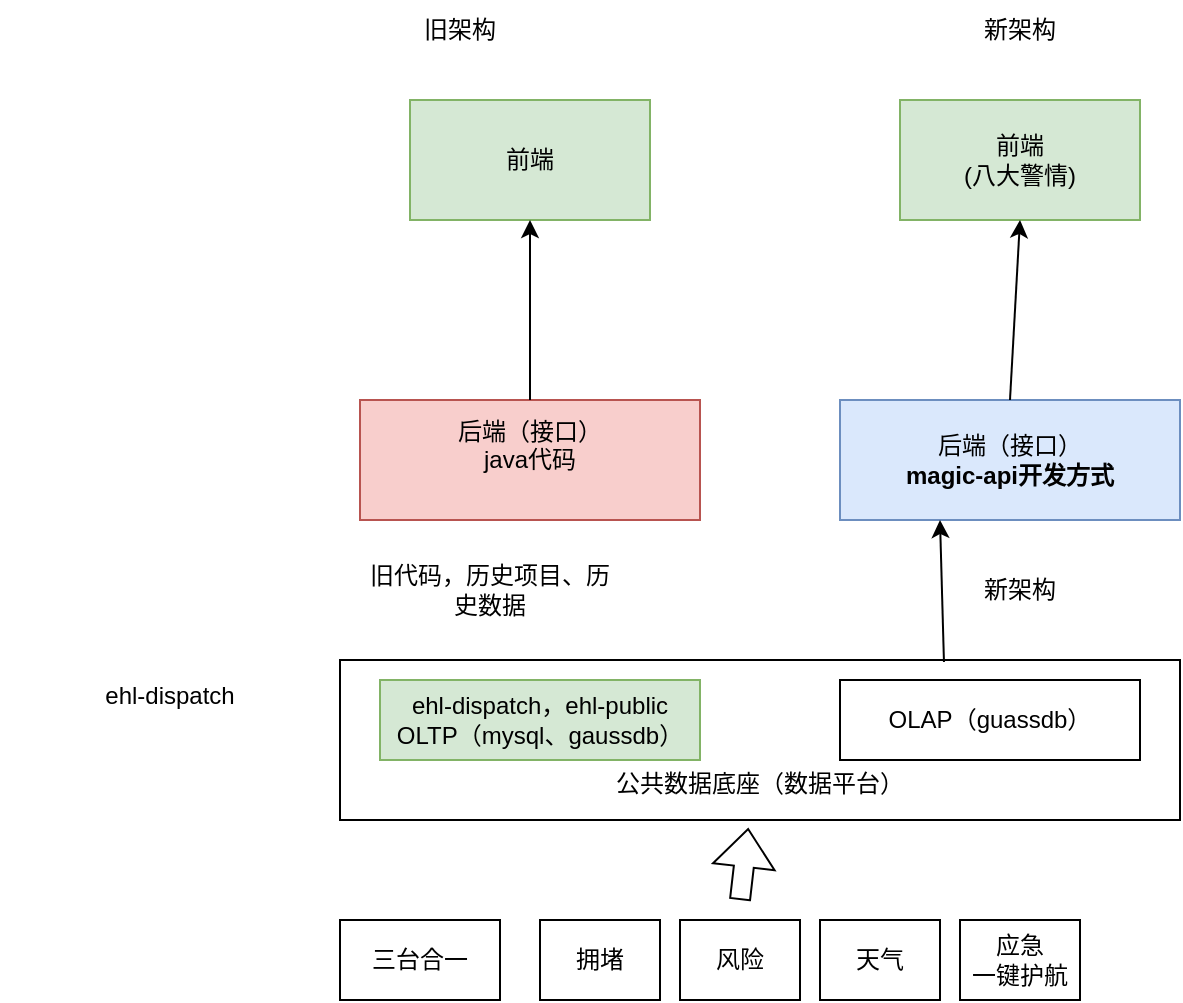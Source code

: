<mxfile version="24.9.1">
  <diagram name="第 1 页" id="hg-TzmgChGsANT2Xk0RB">
    <mxGraphModel dx="2261" dy="738" grid="1" gridSize="10" guides="1" tooltips="1" connect="1" arrows="1" fold="1" page="1" pageScale="1" pageWidth="827" pageHeight="1169" math="0" shadow="0">
      <root>
        <mxCell id="0" />
        <mxCell id="1" parent="0" />
        <mxCell id="-epErrq3ok9BsMhutDL9-1" value="后端（接口）&lt;div&gt;java代码&lt;br&gt;&lt;div&gt;&lt;br&gt;&lt;/div&gt;&lt;/div&gt;" style="rounded=0;whiteSpace=wrap;html=1;fillColor=#f8cecc;strokeColor=#b85450;" vertex="1" parent="1">
          <mxGeometry x="110" y="270" width="170" height="60" as="geometry" />
        </mxCell>
        <mxCell id="-epErrq3ok9BsMhutDL9-2" value="前端" style="rounded=0;whiteSpace=wrap;html=1;fillColor=#d5e8d4;strokeColor=#82b366;" vertex="1" parent="1">
          <mxGeometry x="135" y="120" width="120" height="60" as="geometry" />
        </mxCell>
        <mxCell id="-epErrq3ok9BsMhutDL9-3" value="" style="endArrow=classic;html=1;rounded=0;exitX=0.5;exitY=0;exitDx=0;exitDy=0;entryX=0.5;entryY=1;entryDx=0;entryDy=0;" edge="1" parent="1" source="-epErrq3ok9BsMhutDL9-1" target="-epErrq3ok9BsMhutDL9-2">
          <mxGeometry width="50" height="50" relative="1" as="geometry">
            <mxPoint x="130" y="230" as="sourcePoint" />
            <mxPoint x="180" y="180" as="targetPoint" />
          </mxGeometry>
        </mxCell>
        <mxCell id="-epErrq3ok9BsMhutDL9-4" value="旧架构" style="text;html=1;align=center;verticalAlign=middle;whiteSpace=wrap;rounded=0;" vertex="1" parent="1">
          <mxGeometry x="130" y="70" width="60" height="30" as="geometry" />
        </mxCell>
        <mxCell id="-epErrq3ok9BsMhutDL9-5" value="后端（接口）&lt;div&gt;&lt;b&gt;magic-api开发方式&lt;/b&gt;&lt;/div&gt;" style="rounded=0;whiteSpace=wrap;html=1;fillColor=#dae8fc;strokeColor=#6c8ebf;" vertex="1" parent="1">
          <mxGeometry x="350" y="270" width="170" height="60" as="geometry" />
        </mxCell>
        <mxCell id="-epErrq3ok9BsMhutDL9-6" value="前端&lt;div&gt;(八大警情)&lt;/div&gt;" style="rounded=0;whiteSpace=wrap;html=1;fillColor=#d5e8d4;strokeColor=#82b366;" vertex="1" parent="1">
          <mxGeometry x="380" y="120" width="120" height="60" as="geometry" />
        </mxCell>
        <mxCell id="-epErrq3ok9BsMhutDL9-7" value="" style="endArrow=classic;html=1;rounded=0;exitX=0.5;exitY=0;exitDx=0;exitDy=0;entryX=0.5;entryY=1;entryDx=0;entryDy=0;" edge="1" source="-epErrq3ok9BsMhutDL9-5" target="-epErrq3ok9BsMhutDL9-6" parent="1">
          <mxGeometry width="50" height="50" relative="1" as="geometry">
            <mxPoint x="400" y="220" as="sourcePoint" />
            <mxPoint x="450" y="170" as="targetPoint" />
          </mxGeometry>
        </mxCell>
        <mxCell id="-epErrq3ok9BsMhutDL9-8" value="旧代码，历史项目、历史数据" style="text;html=1;align=center;verticalAlign=middle;whiteSpace=wrap;rounded=0;" vertex="1" parent="1">
          <mxGeometry x="110" y="350" width="130" height="30" as="geometry" />
        </mxCell>
        <mxCell id="-epErrq3ok9BsMhutDL9-9" value="新架构" style="text;html=1;align=center;verticalAlign=middle;whiteSpace=wrap;rounded=0;" vertex="1" parent="1">
          <mxGeometry x="410" y="70" width="60" height="30" as="geometry" />
        </mxCell>
        <mxCell id="-epErrq3ok9BsMhutDL9-10" value="新架构" style="text;html=1;align=center;verticalAlign=middle;whiteSpace=wrap;rounded=0;" vertex="1" parent="1">
          <mxGeometry x="400" y="350" width="80" height="30" as="geometry" />
        </mxCell>
        <mxCell id="-epErrq3ok9BsMhutDL9-11" value="&lt;div&gt;&lt;br&gt;&lt;/div&gt;&lt;div&gt;&lt;br&gt;&lt;/div&gt;&lt;div&gt;&lt;br&gt;&lt;/div&gt;公共数据底座（数据平台）" style="rounded=0;whiteSpace=wrap;html=1;" vertex="1" parent="1">
          <mxGeometry x="100" y="400" width="420" height="80" as="geometry" />
        </mxCell>
        <mxCell id="-epErrq3ok9BsMhutDL9-12" value="三台合一" style="rounded=0;whiteSpace=wrap;html=1;" vertex="1" parent="1">
          <mxGeometry x="100" y="530" width="80" height="40" as="geometry" />
        </mxCell>
        <mxCell id="-epErrq3ok9BsMhutDL9-13" value="拥堵" style="rounded=0;whiteSpace=wrap;html=1;" vertex="1" parent="1">
          <mxGeometry x="200" y="530" width="60" height="40" as="geometry" />
        </mxCell>
        <mxCell id="-epErrq3ok9BsMhutDL9-14" value="风险" style="rounded=0;whiteSpace=wrap;html=1;" vertex="1" parent="1">
          <mxGeometry x="270" y="530" width="60" height="40" as="geometry" />
        </mxCell>
        <mxCell id="-epErrq3ok9BsMhutDL9-15" value="天气" style="rounded=0;whiteSpace=wrap;html=1;" vertex="1" parent="1">
          <mxGeometry x="340" y="530" width="60" height="40" as="geometry" />
        </mxCell>
        <mxCell id="-epErrq3ok9BsMhutDL9-16" value="应急&lt;div&gt;一键护航&lt;/div&gt;" style="rounded=0;whiteSpace=wrap;html=1;" vertex="1" parent="1">
          <mxGeometry x="410" y="530" width="60" height="40" as="geometry" />
        </mxCell>
        <mxCell id="-epErrq3ok9BsMhutDL9-17" value="" style="endArrow=classic;html=1;rounded=0;exitX=0.719;exitY=0.013;exitDx=0;exitDy=0;exitPerimeter=0;" edge="1" parent="1" source="-epErrq3ok9BsMhutDL9-11">
          <mxGeometry width="50" height="50" relative="1" as="geometry">
            <mxPoint x="350" y="380" as="sourcePoint" />
            <mxPoint x="400" y="330" as="targetPoint" />
          </mxGeometry>
        </mxCell>
        <mxCell id="-epErrq3ok9BsMhutDL9-18" value="" style="shape=flexArrow;endArrow=classic;html=1;rounded=0;entryX=0.486;entryY=1.05;entryDx=0;entryDy=0;entryPerimeter=0;" edge="1" parent="1" target="-epErrq3ok9BsMhutDL9-11">
          <mxGeometry width="50" height="50" relative="1" as="geometry">
            <mxPoint x="300" y="520" as="sourcePoint" />
            <mxPoint x="330" y="490" as="targetPoint" />
          </mxGeometry>
        </mxCell>
        <mxCell id="-epErrq3ok9BsMhutDL9-19" value="&lt;div&gt;ehl-dispatch，ehl-public&lt;/div&gt;OLTP（mysql、gaussdb）" style="rounded=0;whiteSpace=wrap;html=1;fillColor=#d5e8d4;strokeColor=#82b366;" vertex="1" parent="1">
          <mxGeometry x="120" y="410" width="160" height="40" as="geometry" />
        </mxCell>
        <mxCell id="-epErrq3ok9BsMhutDL9-20" value="OLAP（guassdb）" style="rounded=0;whiteSpace=wrap;html=1;" vertex="1" parent="1">
          <mxGeometry x="350" y="410" width="150" height="40" as="geometry" />
        </mxCell>
        <mxCell id="-epErrq3ok9BsMhutDL9-21" value="ehl-dispatch&lt;div&gt;&lt;br&gt;&lt;/div&gt;" style="text;html=1;align=center;verticalAlign=middle;whiteSpace=wrap;rounded=0;" vertex="1" parent="1">
          <mxGeometry x="-70" y="410" width="170" height="30" as="geometry" />
        </mxCell>
      </root>
    </mxGraphModel>
  </diagram>
</mxfile>
